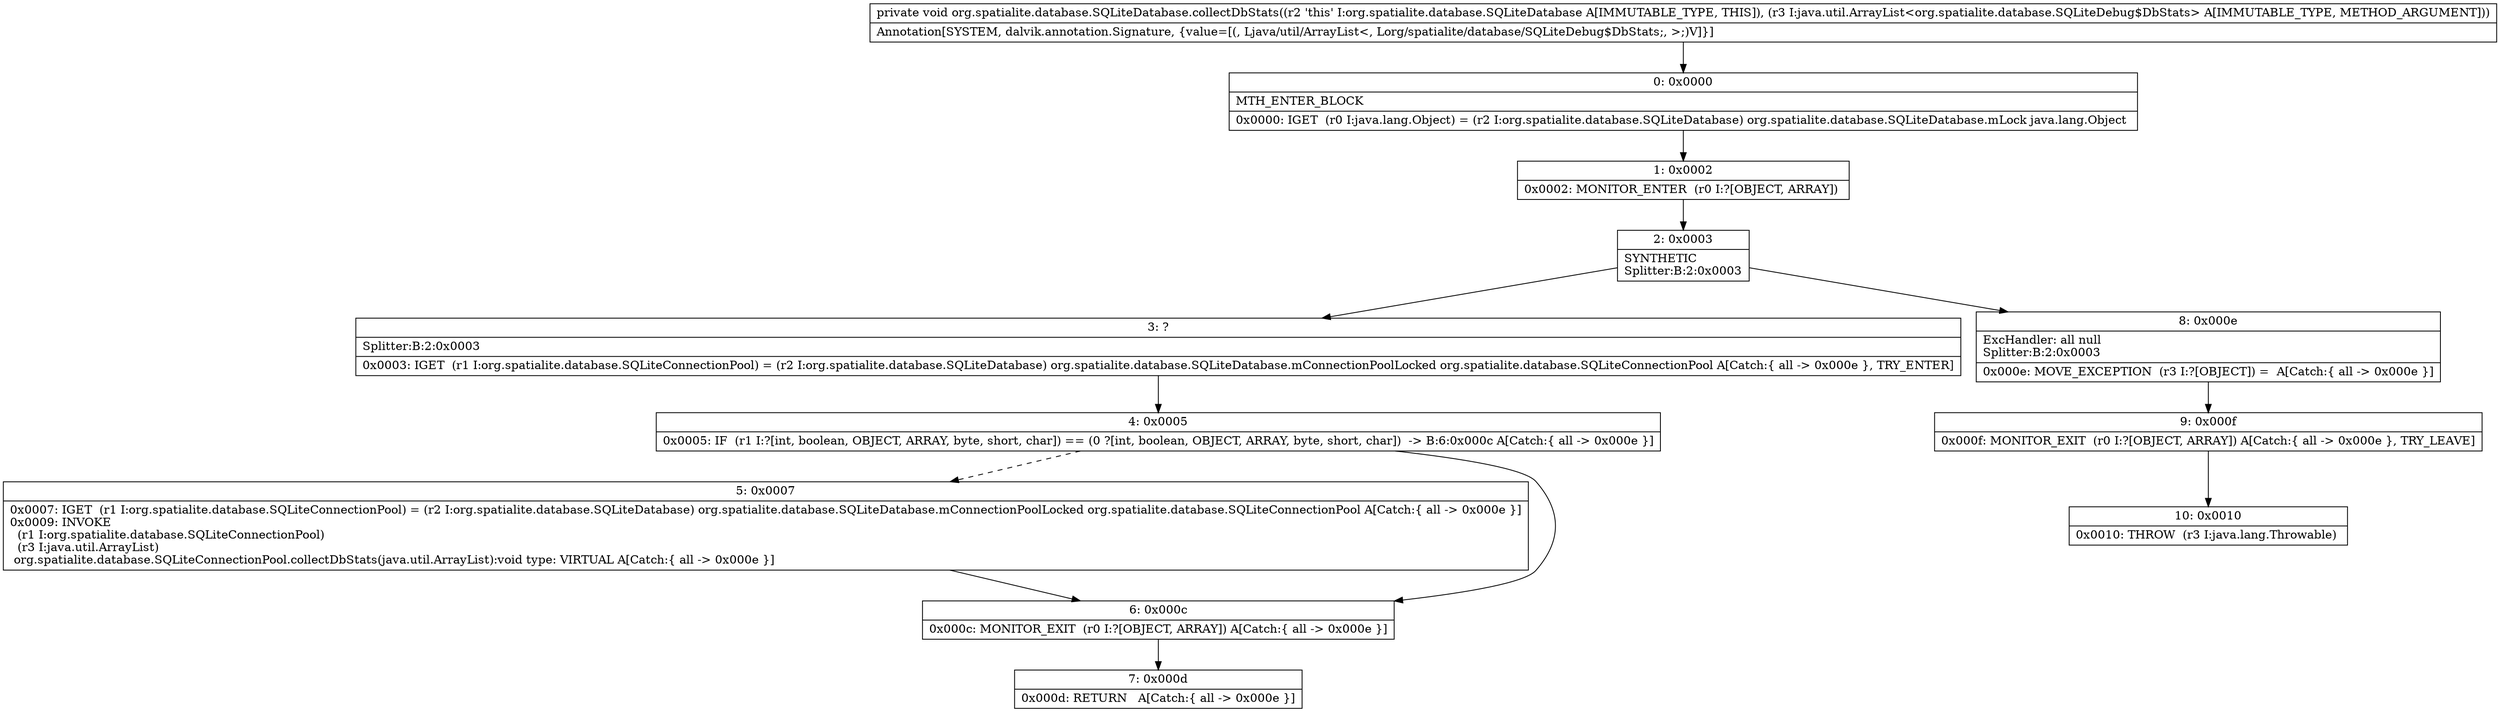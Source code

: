 digraph "CFG fororg.spatialite.database.SQLiteDatabase.collectDbStats(Ljava\/util\/ArrayList;)V" {
Node_0 [shape=record,label="{0\:\ 0x0000|MTH_ENTER_BLOCK\l|0x0000: IGET  (r0 I:java.lang.Object) = (r2 I:org.spatialite.database.SQLiteDatabase) org.spatialite.database.SQLiteDatabase.mLock java.lang.Object \l}"];
Node_1 [shape=record,label="{1\:\ 0x0002|0x0002: MONITOR_ENTER  (r0 I:?[OBJECT, ARRAY]) \l}"];
Node_2 [shape=record,label="{2\:\ 0x0003|SYNTHETIC\lSplitter:B:2:0x0003\l}"];
Node_3 [shape=record,label="{3\:\ ?|Splitter:B:2:0x0003\l|0x0003: IGET  (r1 I:org.spatialite.database.SQLiteConnectionPool) = (r2 I:org.spatialite.database.SQLiteDatabase) org.spatialite.database.SQLiteDatabase.mConnectionPoolLocked org.spatialite.database.SQLiteConnectionPool A[Catch:\{ all \-\> 0x000e \}, TRY_ENTER]\l}"];
Node_4 [shape=record,label="{4\:\ 0x0005|0x0005: IF  (r1 I:?[int, boolean, OBJECT, ARRAY, byte, short, char]) == (0 ?[int, boolean, OBJECT, ARRAY, byte, short, char])  \-\> B:6:0x000c A[Catch:\{ all \-\> 0x000e \}]\l}"];
Node_5 [shape=record,label="{5\:\ 0x0007|0x0007: IGET  (r1 I:org.spatialite.database.SQLiteConnectionPool) = (r2 I:org.spatialite.database.SQLiteDatabase) org.spatialite.database.SQLiteDatabase.mConnectionPoolLocked org.spatialite.database.SQLiteConnectionPool A[Catch:\{ all \-\> 0x000e \}]\l0x0009: INVOKE  \l  (r1 I:org.spatialite.database.SQLiteConnectionPool)\l  (r3 I:java.util.ArrayList)\l org.spatialite.database.SQLiteConnectionPool.collectDbStats(java.util.ArrayList):void type: VIRTUAL A[Catch:\{ all \-\> 0x000e \}]\l}"];
Node_6 [shape=record,label="{6\:\ 0x000c|0x000c: MONITOR_EXIT  (r0 I:?[OBJECT, ARRAY]) A[Catch:\{ all \-\> 0x000e \}]\l}"];
Node_7 [shape=record,label="{7\:\ 0x000d|0x000d: RETURN   A[Catch:\{ all \-\> 0x000e \}]\l}"];
Node_8 [shape=record,label="{8\:\ 0x000e|ExcHandler: all null\lSplitter:B:2:0x0003\l|0x000e: MOVE_EXCEPTION  (r3 I:?[OBJECT]) =  A[Catch:\{ all \-\> 0x000e \}]\l}"];
Node_9 [shape=record,label="{9\:\ 0x000f|0x000f: MONITOR_EXIT  (r0 I:?[OBJECT, ARRAY]) A[Catch:\{ all \-\> 0x000e \}, TRY_LEAVE]\l}"];
Node_10 [shape=record,label="{10\:\ 0x0010|0x0010: THROW  (r3 I:java.lang.Throwable) \l}"];
MethodNode[shape=record,label="{private void org.spatialite.database.SQLiteDatabase.collectDbStats((r2 'this' I:org.spatialite.database.SQLiteDatabase A[IMMUTABLE_TYPE, THIS]), (r3 I:java.util.ArrayList\<org.spatialite.database.SQLiteDebug$DbStats\> A[IMMUTABLE_TYPE, METHOD_ARGUMENT]))  | Annotation[SYSTEM, dalvik.annotation.Signature, \{value=[(, Ljava\/util\/ArrayList\<, Lorg\/spatialite\/database\/SQLiteDebug$DbStats;, \>;)V]\}]\l}"];
MethodNode -> Node_0;
Node_0 -> Node_1;
Node_1 -> Node_2;
Node_2 -> Node_3;
Node_2 -> Node_8;
Node_3 -> Node_4;
Node_4 -> Node_5[style=dashed];
Node_4 -> Node_6;
Node_5 -> Node_6;
Node_6 -> Node_7;
Node_8 -> Node_9;
Node_9 -> Node_10;
}


